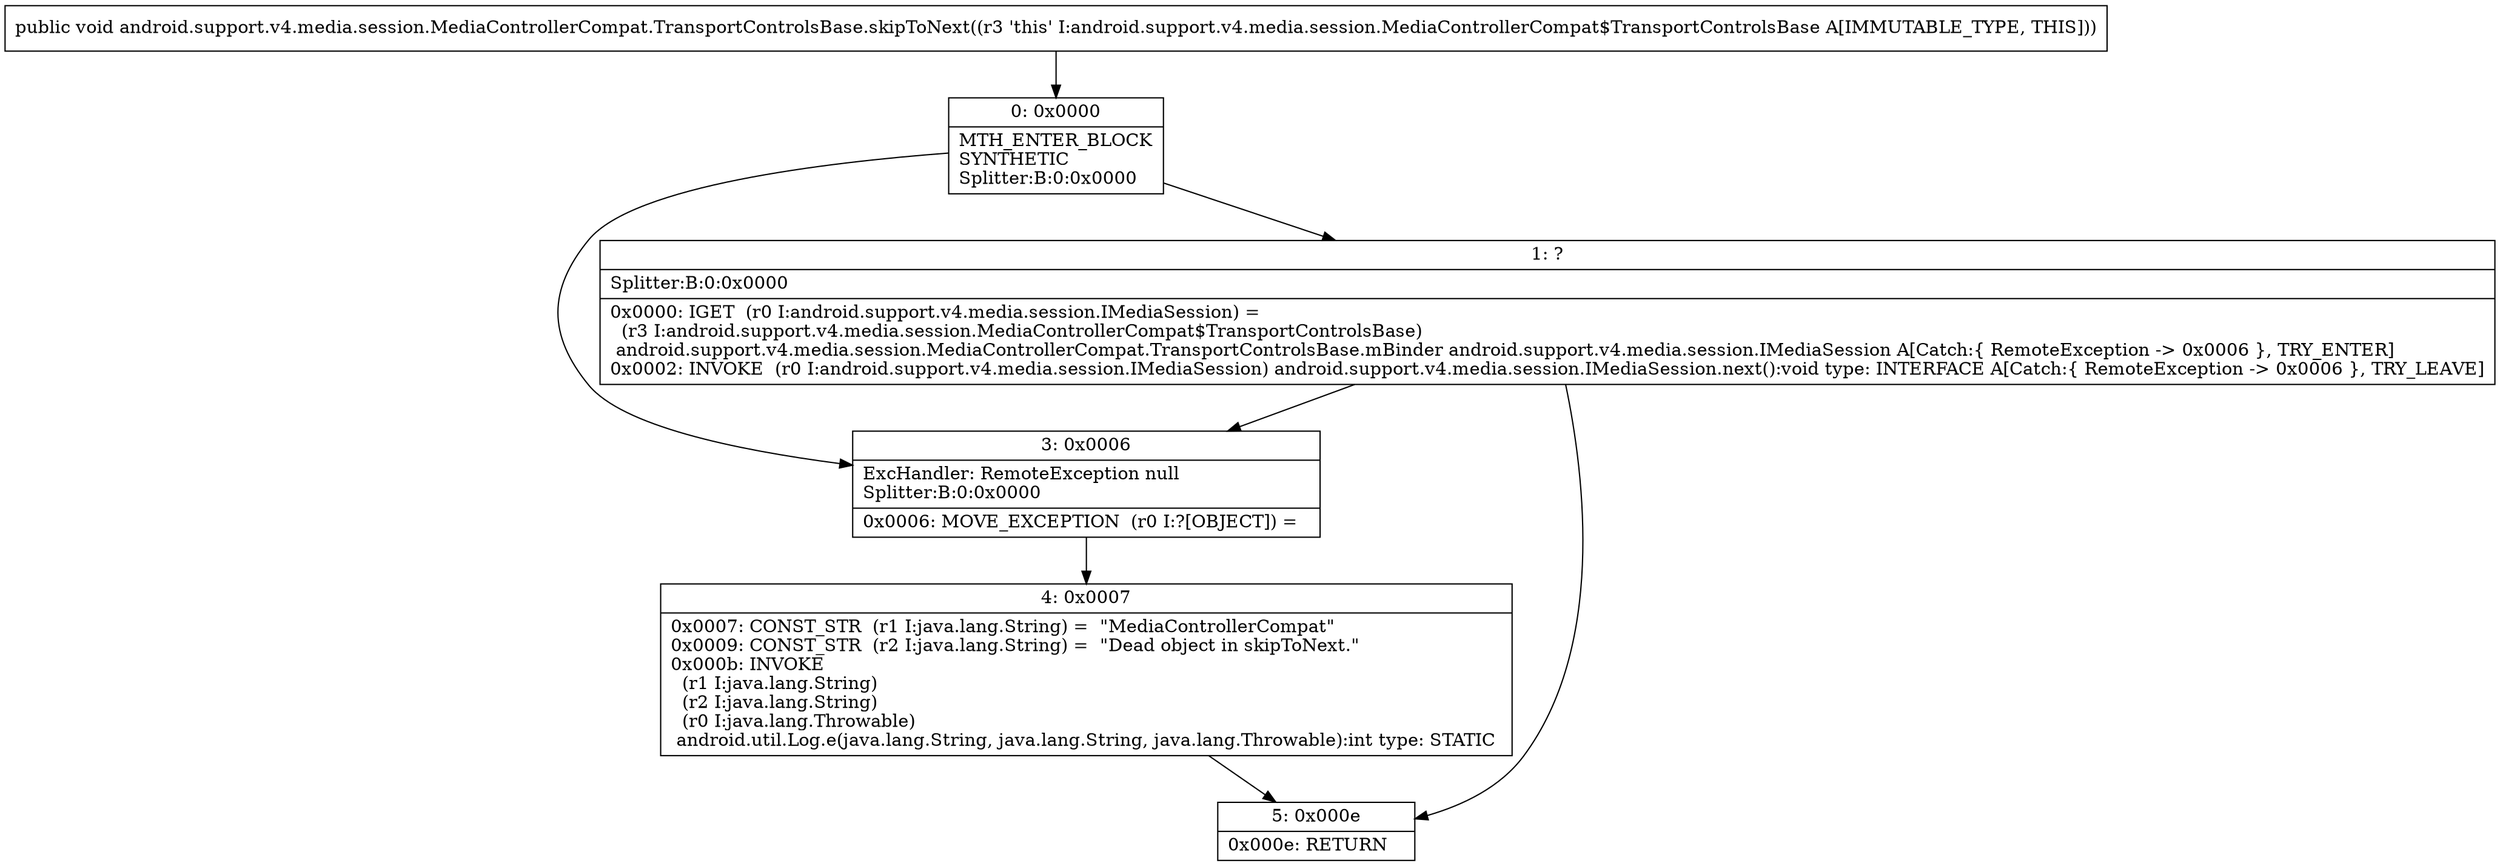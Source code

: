 digraph "CFG forandroid.support.v4.media.session.MediaControllerCompat.TransportControlsBase.skipToNext()V" {
Node_0 [shape=record,label="{0\:\ 0x0000|MTH_ENTER_BLOCK\lSYNTHETIC\lSplitter:B:0:0x0000\l}"];
Node_1 [shape=record,label="{1\:\ ?|Splitter:B:0:0x0000\l|0x0000: IGET  (r0 I:android.support.v4.media.session.IMediaSession) = \l  (r3 I:android.support.v4.media.session.MediaControllerCompat$TransportControlsBase)\l android.support.v4.media.session.MediaControllerCompat.TransportControlsBase.mBinder android.support.v4.media.session.IMediaSession A[Catch:\{ RemoteException \-\> 0x0006 \}, TRY_ENTER]\l0x0002: INVOKE  (r0 I:android.support.v4.media.session.IMediaSession) android.support.v4.media.session.IMediaSession.next():void type: INTERFACE A[Catch:\{ RemoteException \-\> 0x0006 \}, TRY_LEAVE]\l}"];
Node_3 [shape=record,label="{3\:\ 0x0006|ExcHandler: RemoteException null\lSplitter:B:0:0x0000\l|0x0006: MOVE_EXCEPTION  (r0 I:?[OBJECT]) =  \l}"];
Node_4 [shape=record,label="{4\:\ 0x0007|0x0007: CONST_STR  (r1 I:java.lang.String) =  \"MediaControllerCompat\" \l0x0009: CONST_STR  (r2 I:java.lang.String) =  \"Dead object in skipToNext.\" \l0x000b: INVOKE  \l  (r1 I:java.lang.String)\l  (r2 I:java.lang.String)\l  (r0 I:java.lang.Throwable)\l android.util.Log.e(java.lang.String, java.lang.String, java.lang.Throwable):int type: STATIC \l}"];
Node_5 [shape=record,label="{5\:\ 0x000e|0x000e: RETURN   \l}"];
MethodNode[shape=record,label="{public void android.support.v4.media.session.MediaControllerCompat.TransportControlsBase.skipToNext((r3 'this' I:android.support.v4.media.session.MediaControllerCompat$TransportControlsBase A[IMMUTABLE_TYPE, THIS])) }"];
MethodNode -> Node_0;
Node_0 -> Node_1;
Node_0 -> Node_3;
Node_1 -> Node_3;
Node_1 -> Node_5;
Node_3 -> Node_4;
Node_4 -> Node_5;
}

